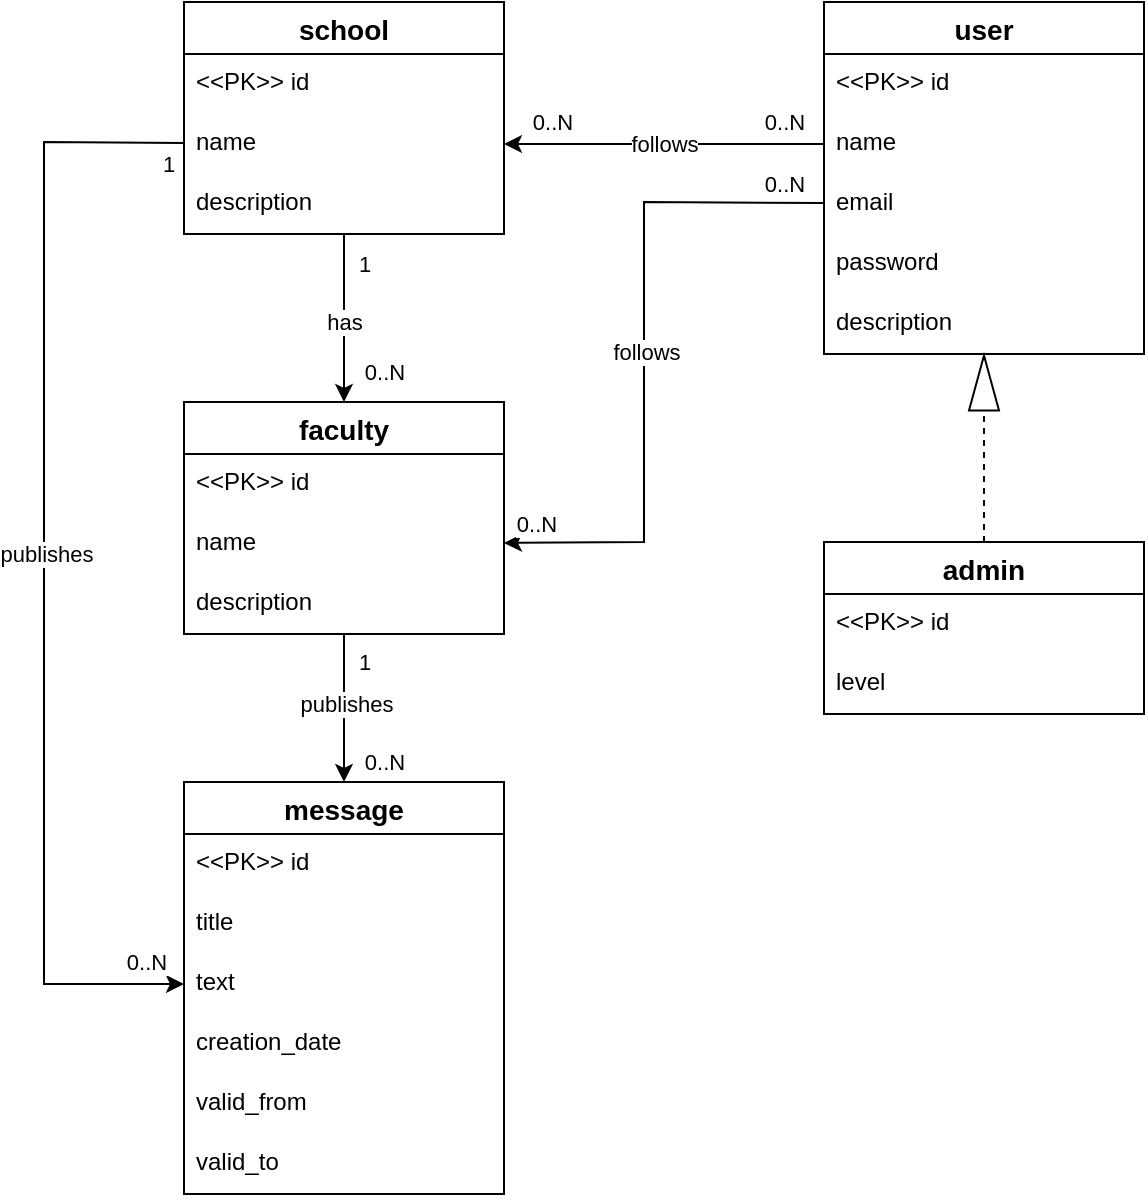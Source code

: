<mxfile version="20.8.22" type="github">
  <diagram name="Stránka-1" id="OBSkVTaFpxMP4thxVZIr">
    <mxGraphModel dx="989" dy="521" grid="1" gridSize="10" guides="1" tooltips="1" connect="1" arrows="1" fold="1" page="1" pageScale="1" pageWidth="827" pageHeight="1169" math="0" shadow="0">
      <root>
        <mxCell id="0" />
        <mxCell id="1" parent="0" />
        <mxCell id="QXdiwTIiw0THXPtepUtQ-14" value="school" style="swimlane;fontStyle=1;childLayout=stackLayout;horizontal=1;startSize=26;horizontalStack=0;resizeParent=1;resizeParentMax=0;resizeLast=0;collapsible=1;marginBottom=0;align=center;fontSize=14;" vertex="1" parent="1">
          <mxGeometry x="230" y="70" width="160" height="116" as="geometry" />
        </mxCell>
        <mxCell id="QXdiwTIiw0THXPtepUtQ-15" value="&lt;&lt;PK&gt;&gt; id" style="text;strokeColor=none;fillColor=none;spacingLeft=4;spacingRight=4;overflow=hidden;rotatable=0;points=[[0,0.5],[1,0.5]];portConstraint=eastwest;fontSize=12;" vertex="1" parent="QXdiwTIiw0THXPtepUtQ-14">
          <mxGeometry y="26" width="160" height="30" as="geometry" />
        </mxCell>
        <mxCell id="QXdiwTIiw0THXPtepUtQ-16" value="name" style="text;strokeColor=none;fillColor=none;spacingLeft=4;spacingRight=4;overflow=hidden;rotatable=0;points=[[0,0.5],[1,0.5]];portConstraint=eastwest;fontSize=12;" vertex="1" parent="QXdiwTIiw0THXPtepUtQ-14">
          <mxGeometry y="56" width="160" height="30" as="geometry" />
        </mxCell>
        <mxCell id="QXdiwTIiw0THXPtepUtQ-37" value="description" style="text;strokeColor=none;fillColor=none;spacingLeft=4;spacingRight=4;overflow=hidden;rotatable=0;points=[[0,0.5],[1,0.5]];portConstraint=eastwest;fontSize=12;" vertex="1" parent="QXdiwTIiw0THXPtepUtQ-14">
          <mxGeometry y="86" width="160" height="30" as="geometry" />
        </mxCell>
        <mxCell id="QXdiwTIiw0THXPtepUtQ-18" value="faculty" style="swimlane;fontStyle=1;childLayout=stackLayout;horizontal=1;startSize=26;horizontalStack=0;resizeParent=1;resizeParentMax=0;resizeLast=0;collapsible=1;marginBottom=0;align=center;fontSize=14;" vertex="1" parent="1">
          <mxGeometry x="230" y="270" width="160" height="116" as="geometry" />
        </mxCell>
        <mxCell id="QXdiwTIiw0THXPtepUtQ-19" value="&lt;&lt;PK&gt;&gt; id" style="text;strokeColor=none;fillColor=none;spacingLeft=4;spacingRight=4;overflow=hidden;rotatable=0;points=[[0,0.5],[1,0.5]];portConstraint=eastwest;fontSize=12;" vertex="1" parent="QXdiwTIiw0THXPtepUtQ-18">
          <mxGeometry y="26" width="160" height="30" as="geometry" />
        </mxCell>
        <mxCell id="QXdiwTIiw0THXPtepUtQ-20" value="name" style="text;strokeColor=none;fillColor=none;spacingLeft=4;spacingRight=4;overflow=hidden;rotatable=0;points=[[0,0.5],[1,0.5]];portConstraint=eastwest;fontSize=12;" vertex="1" parent="QXdiwTIiw0THXPtepUtQ-18">
          <mxGeometry y="56" width="160" height="30" as="geometry" />
        </mxCell>
        <mxCell id="QXdiwTIiw0THXPtepUtQ-38" value="description" style="text;strokeColor=none;fillColor=none;spacingLeft=4;spacingRight=4;overflow=hidden;rotatable=0;points=[[0,0.5],[1,0.5]];portConstraint=eastwest;fontSize=12;" vertex="1" parent="QXdiwTIiw0THXPtepUtQ-18">
          <mxGeometry y="86" width="160" height="30" as="geometry" />
        </mxCell>
        <mxCell id="QXdiwTIiw0THXPtepUtQ-24" value="message" style="swimlane;fontStyle=1;childLayout=stackLayout;horizontal=1;startSize=26;horizontalStack=0;resizeParent=1;resizeParentMax=0;resizeLast=0;collapsible=1;marginBottom=0;align=center;fontSize=14;" vertex="1" parent="1">
          <mxGeometry x="230" y="460" width="160" height="206" as="geometry" />
        </mxCell>
        <mxCell id="QXdiwTIiw0THXPtepUtQ-25" value="&lt;&lt;PK&gt;&gt; id" style="text;strokeColor=none;fillColor=none;spacingLeft=4;spacingRight=4;overflow=hidden;rotatable=0;points=[[0,0.5],[1,0.5]];portConstraint=eastwest;fontSize=12;" vertex="1" parent="QXdiwTIiw0THXPtepUtQ-24">
          <mxGeometry y="26" width="160" height="30" as="geometry" />
        </mxCell>
        <mxCell id="QXdiwTIiw0THXPtepUtQ-26" value="title" style="text;strokeColor=none;fillColor=none;spacingLeft=4;spacingRight=4;overflow=hidden;rotatable=0;points=[[0,0.5],[1,0.5]];portConstraint=eastwest;fontSize=12;" vertex="1" parent="QXdiwTIiw0THXPtepUtQ-24">
          <mxGeometry y="56" width="160" height="30" as="geometry" />
        </mxCell>
        <mxCell id="QXdiwTIiw0THXPtepUtQ-27" value="text" style="text;strokeColor=none;fillColor=none;spacingLeft=4;spacingRight=4;overflow=hidden;rotatable=0;points=[[0,0.5],[1,0.5]];portConstraint=eastwest;fontSize=12;" vertex="1" parent="QXdiwTIiw0THXPtepUtQ-24">
          <mxGeometry y="86" width="160" height="30" as="geometry" />
        </mxCell>
        <mxCell id="QXdiwTIiw0THXPtepUtQ-35" value="creation_date" style="text;strokeColor=none;fillColor=none;spacingLeft=4;spacingRight=4;overflow=hidden;rotatable=0;points=[[0,0.5],[1,0.5]];portConstraint=eastwest;fontSize=12;" vertex="1" parent="QXdiwTIiw0THXPtepUtQ-24">
          <mxGeometry y="116" width="160" height="30" as="geometry" />
        </mxCell>
        <mxCell id="QXdiwTIiw0THXPtepUtQ-34" value="valid_from" style="text;strokeColor=none;fillColor=none;spacingLeft=4;spacingRight=4;overflow=hidden;rotatable=0;points=[[0,0.5],[1,0.5]];portConstraint=eastwest;fontSize=12;" vertex="1" parent="QXdiwTIiw0THXPtepUtQ-24">
          <mxGeometry y="146" width="160" height="30" as="geometry" />
        </mxCell>
        <mxCell id="QXdiwTIiw0THXPtepUtQ-36" value="valid_to" style="text;strokeColor=none;fillColor=none;spacingLeft=4;spacingRight=4;overflow=hidden;rotatable=0;points=[[0,0.5],[1,0.5]];portConstraint=eastwest;fontSize=12;" vertex="1" parent="QXdiwTIiw0THXPtepUtQ-24">
          <mxGeometry y="176" width="160" height="30" as="geometry" />
        </mxCell>
        <mxCell id="QXdiwTIiw0THXPtepUtQ-39" value="user" style="swimlane;fontStyle=1;childLayout=stackLayout;horizontal=1;startSize=26;horizontalStack=0;resizeParent=1;resizeParentMax=0;resizeLast=0;collapsible=1;marginBottom=0;align=center;fontSize=14;" vertex="1" parent="1">
          <mxGeometry x="550" y="70" width="160" height="176" as="geometry" />
        </mxCell>
        <mxCell id="QXdiwTIiw0THXPtepUtQ-40" value="&lt;&lt;PK&gt;&gt; id" style="text;strokeColor=none;fillColor=none;spacingLeft=4;spacingRight=4;overflow=hidden;rotatable=0;points=[[0,0.5],[1,0.5]];portConstraint=eastwest;fontSize=12;" vertex="1" parent="QXdiwTIiw0THXPtepUtQ-39">
          <mxGeometry y="26" width="160" height="30" as="geometry" />
        </mxCell>
        <mxCell id="QXdiwTIiw0THXPtepUtQ-41" value="name" style="text;strokeColor=none;fillColor=none;spacingLeft=4;spacingRight=4;overflow=hidden;rotatable=0;points=[[0,0.5],[1,0.5]];portConstraint=eastwest;fontSize=12;" vertex="1" parent="QXdiwTIiw0THXPtepUtQ-39">
          <mxGeometry y="56" width="160" height="30" as="geometry" />
        </mxCell>
        <mxCell id="QXdiwTIiw0THXPtepUtQ-42" value="email" style="text;strokeColor=none;fillColor=none;spacingLeft=4;spacingRight=4;overflow=hidden;rotatable=0;points=[[0,0.5],[1,0.5]];portConstraint=eastwest;fontSize=12;" vertex="1" parent="QXdiwTIiw0THXPtepUtQ-39">
          <mxGeometry y="86" width="160" height="30" as="geometry" />
        </mxCell>
        <mxCell id="QXdiwTIiw0THXPtepUtQ-43" value="password" style="text;strokeColor=none;fillColor=none;spacingLeft=4;spacingRight=4;overflow=hidden;rotatable=0;points=[[0,0.5],[1,0.5]];portConstraint=eastwest;fontSize=12;" vertex="1" parent="QXdiwTIiw0THXPtepUtQ-39">
          <mxGeometry y="116" width="160" height="30" as="geometry" />
        </mxCell>
        <mxCell id="QXdiwTIiw0THXPtepUtQ-44" value="description" style="text;strokeColor=none;fillColor=none;spacingLeft=4;spacingRight=4;overflow=hidden;rotatable=0;points=[[0,0.5],[1,0.5]];portConstraint=eastwest;fontSize=12;" vertex="1" parent="QXdiwTIiw0THXPtepUtQ-39">
          <mxGeometry y="146" width="160" height="30" as="geometry" />
        </mxCell>
        <mxCell id="QXdiwTIiw0THXPtepUtQ-46" value="admin" style="swimlane;fontStyle=1;childLayout=stackLayout;horizontal=1;startSize=26;horizontalStack=0;resizeParent=1;resizeParentMax=0;resizeLast=0;collapsible=1;marginBottom=0;align=center;fontSize=14;" vertex="1" parent="1">
          <mxGeometry x="550" y="340" width="160" height="86" as="geometry" />
        </mxCell>
        <mxCell id="QXdiwTIiw0THXPtepUtQ-47" value="&lt;&lt;PK&gt;&gt; id" style="text;strokeColor=none;fillColor=none;spacingLeft=4;spacingRight=4;overflow=hidden;rotatable=0;points=[[0,0.5],[1,0.5]];portConstraint=eastwest;fontSize=12;" vertex="1" parent="QXdiwTIiw0THXPtepUtQ-46">
          <mxGeometry y="26" width="160" height="30" as="geometry" />
        </mxCell>
        <mxCell id="QXdiwTIiw0THXPtepUtQ-48" value="level" style="text;strokeColor=none;fillColor=none;spacingLeft=4;spacingRight=4;overflow=hidden;rotatable=0;points=[[0,0.5],[1,0.5]];portConstraint=eastwest;fontSize=12;" vertex="1" parent="QXdiwTIiw0THXPtepUtQ-46">
          <mxGeometry y="56" width="160" height="30" as="geometry" />
        </mxCell>
        <mxCell id="QXdiwTIiw0THXPtepUtQ-50" value="" style="endArrow=classic;html=1;rounded=0;" edge="1" parent="1" source="QXdiwTIiw0THXPtepUtQ-37" target="QXdiwTIiw0THXPtepUtQ-18">
          <mxGeometry width="50" height="50" relative="1" as="geometry">
            <mxPoint x="220" y="390" as="sourcePoint" />
            <mxPoint x="270" y="340" as="targetPoint" />
          </mxGeometry>
        </mxCell>
        <mxCell id="QXdiwTIiw0THXPtepUtQ-52" value="has" style="edgeLabel;html=1;align=center;verticalAlign=middle;resizable=0;points=[];" vertex="1" connectable="0" parent="QXdiwTIiw0THXPtepUtQ-50">
          <mxGeometry x="-0.162" y="1" relative="1" as="geometry">
            <mxPoint x="-1" y="9" as="offset" />
          </mxGeometry>
        </mxCell>
        <mxCell id="QXdiwTIiw0THXPtepUtQ-54" value="1" style="edgeLabel;html=1;align=center;verticalAlign=middle;resizable=0;points=[];" vertex="1" connectable="0" parent="QXdiwTIiw0THXPtepUtQ-50">
          <mxGeometry x="-0.898" relative="1" as="geometry">
            <mxPoint x="10" y="10" as="offset" />
          </mxGeometry>
        </mxCell>
        <mxCell id="QXdiwTIiw0THXPtepUtQ-55" value="0..N" style="edgeLabel;html=1;align=center;verticalAlign=middle;resizable=0;points=[];" vertex="1" connectable="0" parent="QXdiwTIiw0THXPtepUtQ-50">
          <mxGeometry x="0.643" relative="1" as="geometry">
            <mxPoint x="20" as="offset" />
          </mxGeometry>
        </mxCell>
        <mxCell id="QXdiwTIiw0THXPtepUtQ-51" value="" style="endArrow=classic;html=1;rounded=0;" edge="1" parent="1" source="QXdiwTIiw0THXPtepUtQ-38" target="QXdiwTIiw0THXPtepUtQ-24">
          <mxGeometry width="50" height="50" relative="1" as="geometry">
            <mxPoint x="290" y="460" as="sourcePoint" />
            <mxPoint x="340" y="410" as="targetPoint" />
          </mxGeometry>
        </mxCell>
        <mxCell id="QXdiwTIiw0THXPtepUtQ-53" value="publishes" style="edgeLabel;html=1;align=center;verticalAlign=middle;resizable=0;points=[];" vertex="1" connectable="0" parent="QXdiwTIiw0THXPtepUtQ-51">
          <mxGeometry x="-0.072" y="1" relative="1" as="geometry">
            <mxPoint as="offset" />
          </mxGeometry>
        </mxCell>
        <mxCell id="QXdiwTIiw0THXPtepUtQ-56" value="1" style="edgeLabel;html=1;align=center;verticalAlign=middle;resizable=0;points=[];" vertex="1" connectable="0" parent="QXdiwTIiw0THXPtepUtQ-51">
          <mxGeometry x="-0.815" y="-1" relative="1" as="geometry">
            <mxPoint x="11" y="7" as="offset" />
          </mxGeometry>
        </mxCell>
        <mxCell id="QXdiwTIiw0THXPtepUtQ-57" value="0..N" style="edgeLabel;html=1;align=center;verticalAlign=middle;resizable=0;points=[];" vertex="1" connectable="0" parent="QXdiwTIiw0THXPtepUtQ-51">
          <mxGeometry x="0.562" y="1" relative="1" as="geometry">
            <mxPoint x="19" y="6" as="offset" />
          </mxGeometry>
        </mxCell>
        <mxCell id="QXdiwTIiw0THXPtepUtQ-58" value="" style="endArrow=classic;html=1;rounded=0;" edge="1" parent="1" source="QXdiwTIiw0THXPtepUtQ-16" target="QXdiwTIiw0THXPtepUtQ-27">
          <mxGeometry width="50" height="50" relative="1" as="geometry">
            <mxPoint x="460" y="340" as="sourcePoint" />
            <mxPoint x="190" y="450" as="targetPoint" />
            <Array as="points">
              <mxPoint x="160" y="140" />
              <mxPoint x="160" y="561" />
            </Array>
          </mxGeometry>
        </mxCell>
        <mxCell id="QXdiwTIiw0THXPtepUtQ-59" value="publishes" style="edgeLabel;html=1;align=center;verticalAlign=middle;resizable=0;points=[];" vertex="1" connectable="0" parent="QXdiwTIiw0THXPtepUtQ-58">
          <mxGeometry x="0.04" y="1" relative="1" as="geometry">
            <mxPoint y="-16" as="offset" />
          </mxGeometry>
        </mxCell>
        <mxCell id="QXdiwTIiw0THXPtepUtQ-60" value="0..N" style="edgeLabel;html=1;align=center;verticalAlign=middle;resizable=0;points=[];" vertex="1" connectable="0" parent="QXdiwTIiw0THXPtepUtQ-58">
          <mxGeometry x="0.933" relative="1" as="geometry">
            <mxPoint y="-11" as="offset" />
          </mxGeometry>
        </mxCell>
        <mxCell id="QXdiwTIiw0THXPtepUtQ-61" value="1" style="edgeLabel;html=1;align=center;verticalAlign=middle;resizable=0;points=[];" vertex="1" connectable="0" parent="QXdiwTIiw0THXPtepUtQ-58">
          <mxGeometry x="-0.969" y="-1" relative="1" as="geometry">
            <mxPoint y="11" as="offset" />
          </mxGeometry>
        </mxCell>
        <mxCell id="QXdiwTIiw0THXPtepUtQ-71" value="" style="endArrow=classic;html=1;rounded=0;" edge="1" parent="1" source="QXdiwTIiw0THXPtepUtQ-41" target="QXdiwTIiw0THXPtepUtQ-16">
          <mxGeometry width="50" height="50" relative="1" as="geometry">
            <mxPoint x="420" y="260" as="sourcePoint" />
            <mxPoint x="470" y="210" as="targetPoint" />
          </mxGeometry>
        </mxCell>
        <mxCell id="QXdiwTIiw0THXPtepUtQ-73" value="follows" style="edgeLabel;html=1;align=center;verticalAlign=middle;resizable=0;points=[];" vertex="1" connectable="0" parent="QXdiwTIiw0THXPtepUtQ-71">
          <mxGeometry x="0.103" y="1" relative="1" as="geometry">
            <mxPoint x="8" y="-1" as="offset" />
          </mxGeometry>
        </mxCell>
        <mxCell id="QXdiwTIiw0THXPtepUtQ-74" value="0..N" style="edgeLabel;html=1;align=center;verticalAlign=middle;resizable=0;points=[];" vertex="1" connectable="0" parent="QXdiwTIiw0THXPtepUtQ-71">
          <mxGeometry x="0.704" y="-2" relative="1" as="geometry">
            <mxPoint y="-9" as="offset" />
          </mxGeometry>
        </mxCell>
        <mxCell id="QXdiwTIiw0THXPtepUtQ-75" value="0..N" style="edgeLabel;html=1;align=center;verticalAlign=middle;resizable=0;points=[];" vertex="1" connectable="0" parent="QXdiwTIiw0THXPtepUtQ-71">
          <mxGeometry x="-0.689" y="-1" relative="1" as="geometry">
            <mxPoint x="5" y="-10" as="offset" />
          </mxGeometry>
        </mxCell>
        <mxCell id="QXdiwTIiw0THXPtepUtQ-72" value="" style="endArrow=classic;html=1;rounded=0;" edge="1" parent="1" source="QXdiwTIiw0THXPtepUtQ-42" target="QXdiwTIiw0THXPtepUtQ-20">
          <mxGeometry width="50" height="50" relative="1" as="geometry">
            <mxPoint x="420" y="260" as="sourcePoint" />
            <mxPoint x="470" y="210" as="targetPoint" />
            <Array as="points">
              <mxPoint x="460" y="170" />
              <mxPoint x="460" y="340" />
            </Array>
          </mxGeometry>
        </mxCell>
        <mxCell id="QXdiwTIiw0THXPtepUtQ-76" value="0..N" style="edgeLabel;html=1;align=center;verticalAlign=middle;resizable=0;points=[];" vertex="1" connectable="0" parent="QXdiwTIiw0THXPtepUtQ-72">
          <mxGeometry x="-0.898" y="1" relative="1" as="geometry">
            <mxPoint x="-3" y="-11" as="offset" />
          </mxGeometry>
        </mxCell>
        <mxCell id="QXdiwTIiw0THXPtepUtQ-77" value="follows" style="edgeLabel;html=1;align=center;verticalAlign=middle;resizable=0;points=[];" vertex="1" connectable="0" parent="QXdiwTIiw0THXPtepUtQ-72">
          <mxGeometry x="-0.001" y="1" relative="1" as="geometry">
            <mxPoint as="offset" />
          </mxGeometry>
        </mxCell>
        <mxCell id="QXdiwTIiw0THXPtepUtQ-78" value="0..N" style="edgeLabel;html=1;align=center;verticalAlign=middle;resizable=0;points=[];" vertex="1" connectable="0" parent="QXdiwTIiw0THXPtepUtQ-72">
          <mxGeometry x="0.903" y="1" relative="1" as="geometry">
            <mxPoint y="-11" as="offset" />
          </mxGeometry>
        </mxCell>
        <mxCell id="QXdiwTIiw0THXPtepUtQ-79" value="" style="endArrow=none;dashed=1;html=1;dashPattern=1 3;strokeWidth=2;rounded=0;startArrow=none;" edge="1" parent="1" source="QXdiwTIiw0THXPtepUtQ-80" target="QXdiwTIiw0THXPtepUtQ-44">
          <mxGeometry width="50" height="50" relative="1" as="geometry">
            <mxPoint x="560" y="360" as="sourcePoint" />
            <mxPoint x="610" y="310" as="targetPoint" />
          </mxGeometry>
        </mxCell>
        <mxCell id="QXdiwTIiw0THXPtepUtQ-82" value="" style="endArrow=none;dashed=1;html=1;rounded=0;strokeWidth=1;exitX=0.5;exitY=0;exitDx=0;exitDy=0;" edge="1" parent="1" source="QXdiwTIiw0THXPtepUtQ-46" target="QXdiwTIiw0THXPtepUtQ-44">
          <mxGeometry width="50" height="50" relative="1" as="geometry">
            <mxPoint x="580" y="250" as="sourcePoint" />
            <mxPoint x="630" y="200" as="targetPoint" />
          </mxGeometry>
        </mxCell>
        <mxCell id="QXdiwTIiw0THXPtepUtQ-80" value="" style="triangle;whiteSpace=wrap;html=1;rotation=-90;" vertex="1" parent="1">
          <mxGeometry x="616.25" y="253" width="27.5" height="15" as="geometry" />
        </mxCell>
      </root>
    </mxGraphModel>
  </diagram>
</mxfile>
